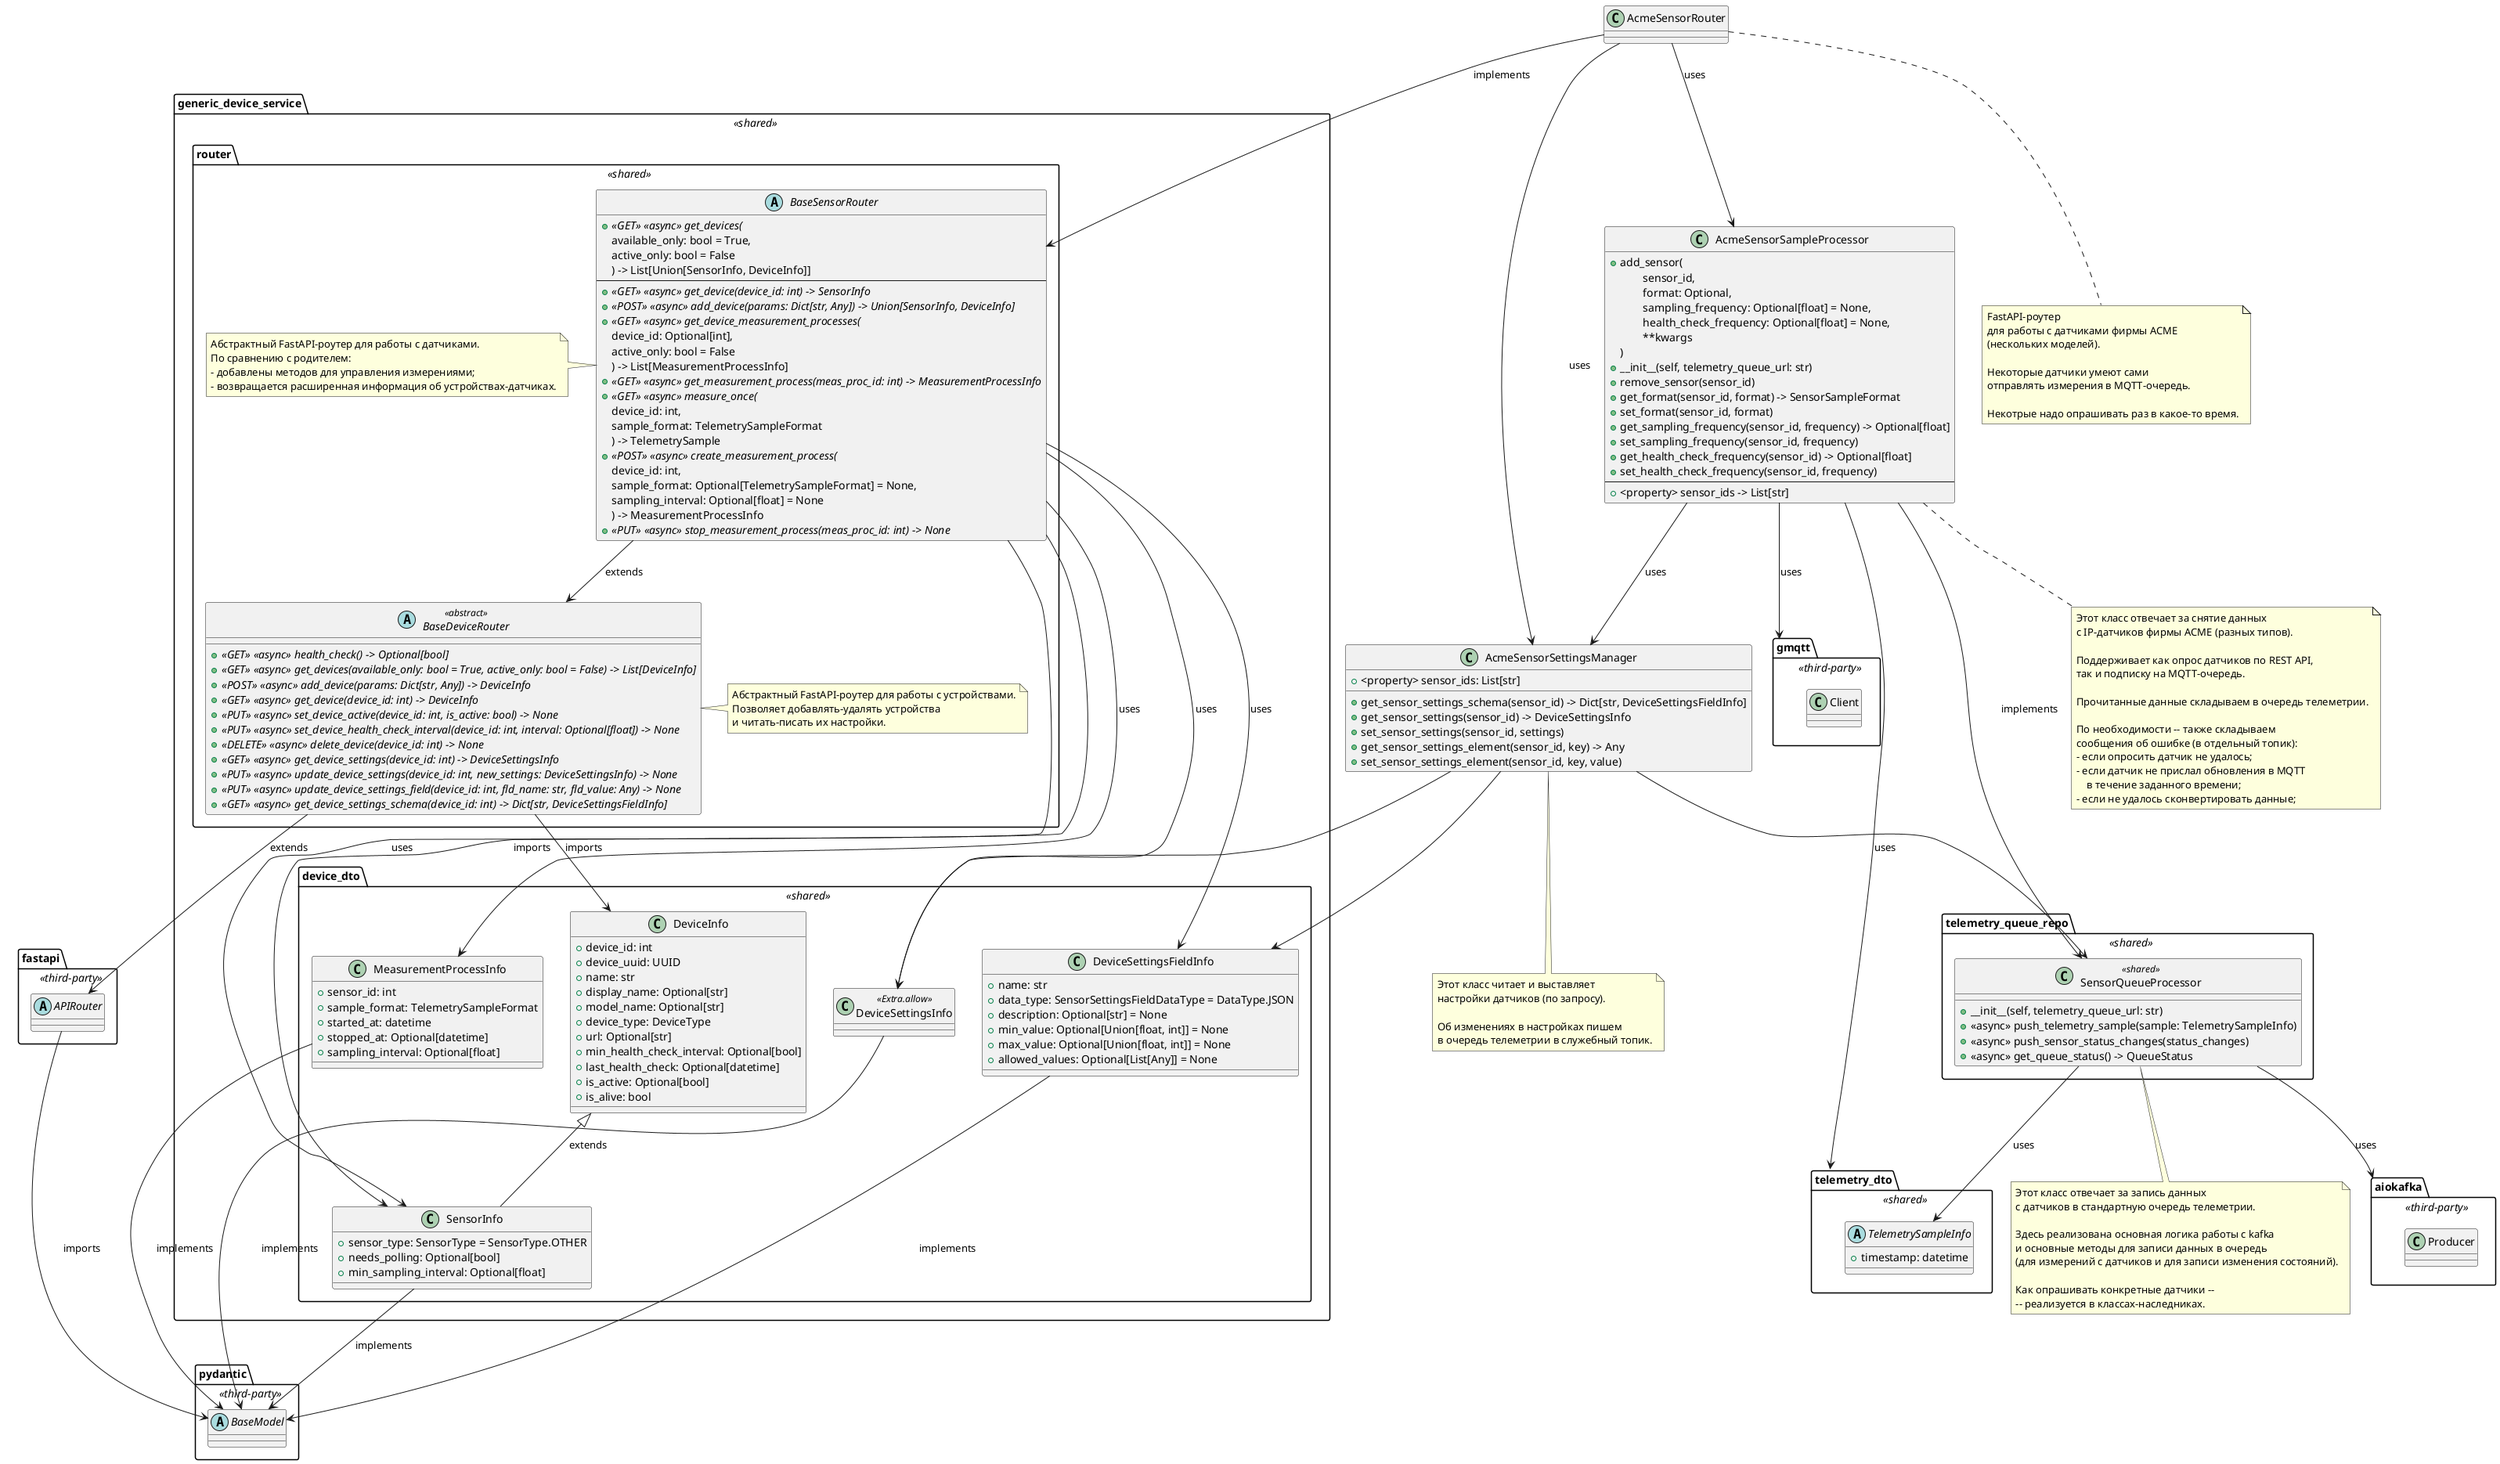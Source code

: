 @startuml

package fastapi <<third-party>> {
    abstract class fastapi.APIRouter
}

fastapi.APIRouter --> pydantic.BaseModel: imports

package generic_device_service <<shared>> {
}

package generic_device_service.router <<shared>> {
    abstract class BaseDeviceRouter <<abstract>> {
        + {abstract} <<GET>> <<async>> health_check() -> Optional[bool]
        + {abstract} <<GET>> <<async>> get_devices(available_only: bool = True, active_only: bool = False) -> List[DeviceInfo]
        + {abstract} <<POST>> <<async>> add_device(params: Dict[str, Any]) -> DeviceInfo
        + {abstract} <<GET>> <<async>> get_device(device_id: int) -> DeviceInfo
        + {abstract} <<PUT>> <<async>> set_device_active(device_id: int, is_active: bool) -> None
        + {abstract} <<PUT>> <<async>> set_device_health_check_interval(device_id: int, interval: Optional[float]) -> None
        + {abstract} <<DELETE>> <<async>> delete_device(device_id: int) -> None
        + {abstract} <<GET>> <<async>> get_device_settings(device_id: int) -> DeviceSettingsInfo
        + {abstract} <<PUT>> <<async>> update_device_settings(device_id: int, new_settings: DeviceSettingsInfo) -> None
        + {abstract} <<PUT>> <<async>> update_device_settings_field(device_id: int, fld_name: str, fld_value: Any) -> None
        + {abstract} <<GET>> <<async>> get_device_settings_schema(device_id: int) -> Dict[str, DeviceSettingsFieldInfo]
    }

    BaseDeviceRouter --> APIRouter: extends
    BaseDeviceRouter --> generic_device_service.device_dto.DeviceInfo: imports

    note as base_device_router_note
        Абстрактный FastAPI-роутер для работы с устройствами.
        Позволяет добавлять-удалять устройства
        и читать-писать их настройки.
    end note
    BaseDeviceRouter . base_device_router_note

    abstract class BaseSensorRouter {
        + {abstract} <<GET>> <<async>> get_devices(
            available_only: bool = True,
            active_only: bool = False
        ) -> List[Union[SensorInfo, DeviceInfo]]
        --
        + {abstract} <<GET>> <<async>> get_device(device_id: int) -> SensorInfo
        + {abstract} <<POST>> <<async>> add_device(params: Dict[str, Any]) -> Union[SensorInfo, DeviceInfo]
        + {abstract} <<GET>> <<async>> get_device_measurement_processes(
            device_id: Optional[int],
            active_only: bool = False
        ) -> List[MeasurementProcessInfo]
        + {abstract} <<GET>> <<async>> get_measurement_process(meas_proc_id: int) -> MeasurementProcessInfo
        + {abstract} <<GET>> <<async>> measure_once(
            device_id: int,
            sample_format: TelemetrySampleFormat
        ) -> TelemetrySample
        + {abstract} <<POST>> <<async>> create_measurement_process(
            device_id: int,
            sample_format: Optional[TelemetrySampleFormat] = None,
            sampling_interval: Optional[float] = None
        ) -> MeasurementProcessInfo
        + {abstract} <<PUT>> <<async>> stop_measurement_process(meas_proc_id: int) -> None
    }
    
    BaseSensorRouter --> generic_device_service.device_dto.SensorInfo: imports
    BaseSensorRouter --> BaseDeviceRouter : extends

    note as base_sensor_router_note
        Абстрактный FastAPI-роутер для работы с датчиками.
        По сравнению с родителем:
        - добавлены методов для управления измерениями;
        - возвращается расширенная информация об устройствах-датчиках.
    end note
    base_sensor_router_note . BaseSensorRouter
}



class AcmeSensorRouter {

}

AcmeSensorRouter --> BaseSensorRouter : implements

note as acme_sensor_router_note
    FastAPI-роутер
    для работы с датчиками фирмы ACME
    (нескольких моделей).

    Некоторые датчики умеют сами
    отправлять измерения в MQTT-очередь.

    Некотрые надо опрашивать раз в какое-то время.
end note

AcmeSensorRouter .. acme_sensor_router_note

package pydantic <<third-party>> {
    abstract class BaseModel
}

package generic_device_service.device_dto <<shared>> {
    class DeviceSettingsFieldInfo {
        +name: str
        +data_type: SensorSettingsFieldDataType = DataType.JSON
        +description: Optional[str] = None
        +min_value: Optional[Union[float, int]] = None
        +max_value: Optional[Union[float, int]] = None
        +allowed_values: Optional[List[Any]] = None
    }

    DeviceSettingsFieldInfo --> pydantic.BaseModel: implements
    BaseSensorRouter --> DeviceSettingsFieldInfo: uses
    BaseSensorRouter --> DeviceSettingsInfo: uses

    class DeviceInfo {
        +device_id: int
        +device_uuid: UUID
        +name: str
        +display_name: Optional[str]
        +model_name: Optional[str]
        +device_type: DeviceType
        +url: Optional[str]
        +min_health_check_interval: Optional[bool]
        +last_health_check: Optional[datetime]
        +is_active: Optional[bool]
        +is_alive: bool
    }

    class SensorInfo {
        +sensor_type: SensorType = SensorType.OTHER
        +needs_polling: Optional[bool]
        +min_sampling_interval: Optional[float]
    }
    
    DeviceInfo <|-- SensorInfo : extends

    BaseSensorRouter --> SensorInfo: uses

    SensorInfo --> pydantic.BaseModel: implements

    class DeviceSettingsInfo <<Extra.allow>> {
    }

    DeviceSettingsInfo --> pydantic.BaseModel: implements

    class MeasurementProcessInfo {
        +sensor_id: int
        +sample_format: TelemetrySampleFormat
        +started_at: datetime
        +stopped_at: Optional[datetime]
        +sampling_interval: Optional[float]
    }
    
    MeasurementProcessInfo --> pydantic.BaseModel: implements
    BaseSensorRouter --> MeasurementProcessInfo: uses
}

package telemetry_queue_repo <<shared>> {
    class SensorQueueProcessor <<shared>> {
        +__init__(self, telemetry_queue_url: str)
        +<<async>> push_telemetry_sample(sample: TelemetrySampleInfo)
        +<<async>> push_sensor_status_changes(status_changes)
        + <<async>> get_queue_status() -> QueueStatus
    }
}

package aiokafka <<third-party>>{
    class Producer
}

SensorQueueProcessor --> aiokafka: uses

note as sensor_queue_processor_note
    Этот класс отвечает за запись данных
    с датчиков в стандартную очередь телеметрии.

    Здесь реализована основная логика работы с kafka
    и основные методы для записи данных в очередь
    (для измерений с датчиков и для записи изменения состояний).

    Как опрашивать конкретные датчики --
    -- реализуется в классах-наследниках.
end note
SensorQueueProcessor .. sensor_queue_processor_note


class AcmeSensorSampleProcessor {
    +add_sensor(
        \tsensor_id,
        \tformat: Optional,
        \tsampling_frequency: Optional[float] = None,
        \thealth_check_frequency: Optional[float] = None,
        \t**kwargs
    )
    +__init__(self, telemetry_queue_url: str)
    +remove_sensor(sensor_id)
    +get_format(sensor_id, format) -> SensorSampleFormat
    +set_format(sensor_id, format)
    +get_sampling_frequency(sensor_id, frequency) -> Optional[float]
    +set_sampling_frequency(sensor_id, frequency)
    +get_health_check_frequency(sensor_id) -> Optional[float]
    +set_health_check_frequency(sensor_id, frequency)
    ---
    + <property> sensor_ids -> List[str]
}

AcmeSensorSampleProcessor --> SensorQueueProcessor: implements

note as acme_sensor_sample_processor_note
    Этот класс отвечает за снятие данных
    с IP-датчиков фирмы ACME (разных типов).

    Поддерживает как опрос датчиков по REST API,
    так и подписку на MQTT-очередь.

    Прочитанные данные складываем в очередь телеметрии.

    По необходимости -- также складываем
    сообщения об ошибке (в отдельный топик):
    - если опросить датчик не удалось;
    - если датчик не прислал обновления в MQTT
        в течение заданного времени;
    - если не удалось сконвертировать данные;
end note
AcmeSensorSampleProcessor .. acme_sensor_sample_processor_note

package gmqtt <<third-party>> {
class gmqtt.Client
}

AcmeSensorSampleProcessor --> gmqtt: uses


class AcmeSensorSettingsManager {
    + <property> sensor_ids: List[str]

    + get_sensor_settings_schema(sensor_id) -> Dict[str, DeviceSettingsFieldInfo]
    + get_sensor_settings(sensor_id) -> DeviceSettingsInfo
    + set_sensor_settings(sensor_id, settings)
    + get_sensor_settings_element(sensor_id, key) -> Any
    + set_sensor_settings_element(sensor_id, key, value)
}

note as acme_sensor_settings_manager_note
    Этот класс читает и выставляет
    настройки датчиков (по запросу).

    Об изменениях в настройках пишем
    в очередь телеметрии в служебный топик.
end note
AcmeSensorSettingsManager .. acme_sensor_settings_manager_note

AcmeSensorSettingsManager --> SensorQueueProcessor

AcmeSensorSampleProcessor --> AcmeSensorSettingsManager: uses
AcmeSensorSettingsManager --> DeviceSettingsFieldInfo
AcmeSensorSettingsManager --> DeviceSettingsInfo


AcmeSensorRouter --> AcmeSensorSampleProcessor: uses
AcmeSensorRouter --> AcmeSensorSettingsManager: uses

package telemetry_dto <<shared>> {
    abstract class TelemetrySampleInfo {
        + timestamp: datetime
    }
}
AcmeSensorSampleProcessor --> telemetry_dto: uses
SensorQueueProcessor --> TelemetrySampleInfo: uses


@enduml